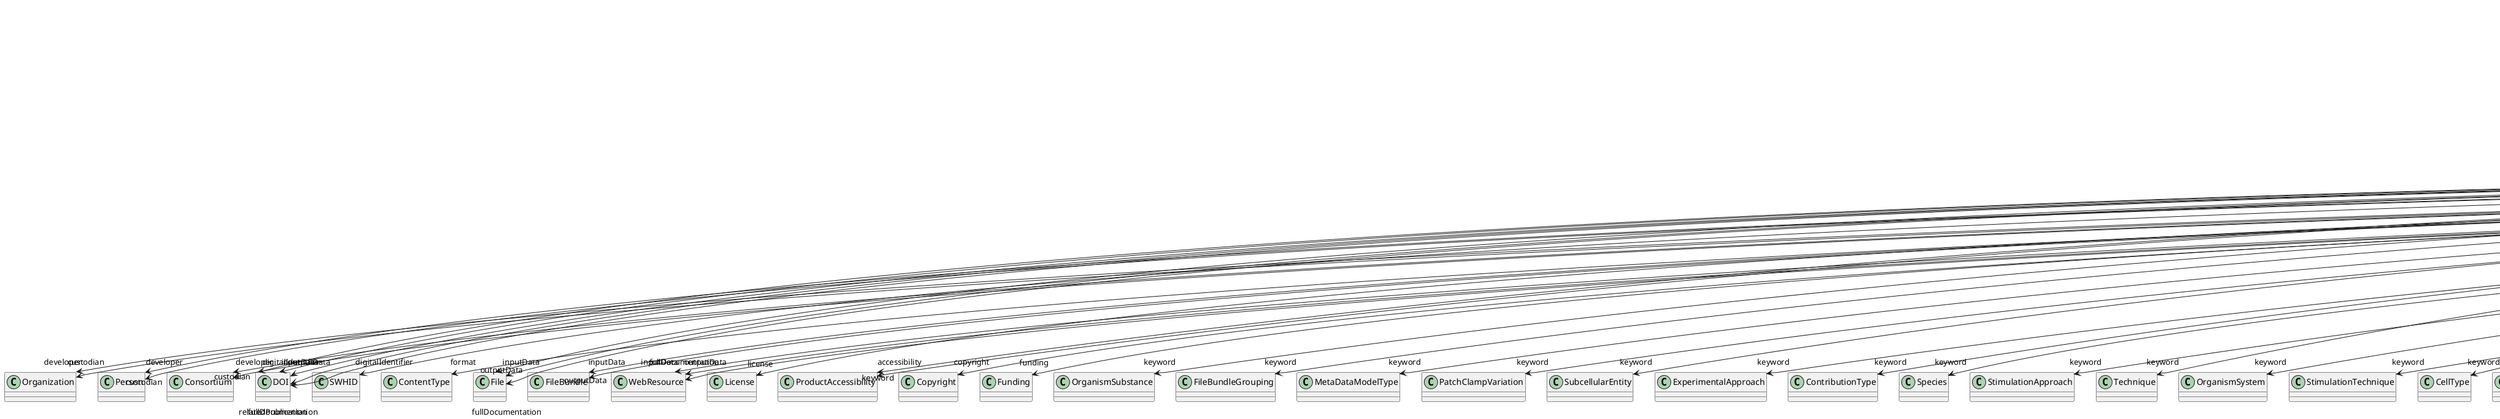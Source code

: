 @startuml
class ModelVersion {
+developer
+digitalIdentifier
+format
+inputData
+isAlternativeVersionOf
+isNewVersionOf
+license
+outputData
+accessibility
+copyright
+custodian
+description
+fullDocumentation
+fullName
+funding
+homepage
+howToCite
+keyword
+otherContribution
+relatedPublication
+releaseDate
+repository
+shortName
+supportChannel
+versionIdentifier
+versionInnovation

}
ModelVersion -d-> "developer" Organization
ModelVersion -d-> "developer" Person
ModelVersion -d-> "developer" Consortium
ModelVersion -d-> "digitalIdentifier" DOI
ModelVersion -d-> "digitalIdentifier" SWHID
ModelVersion -d-> "format" ContentType
ModelVersion -d-> "inputData" DOI
ModelVersion -d-> "inputData" File
ModelVersion -d-> "inputData" FileBundle
ModelVersion -d-> "inputData" WebResource
ModelVersion -d-> "isAlternativeVersionOf" ModelVersion
ModelVersion -d-> "isNewVersionOf" ModelVersion
ModelVersion -d-> "license" License
ModelVersion -d-> "outputData" DOI
ModelVersion -d-> "outputData" File
ModelVersion -d-> "outputData" FileBundle
ModelVersion -d-> "outputData" WebResource
ModelVersion -d-> "accessibility" ProductAccessibility
ModelVersion -d-> "copyright" Copyright
ModelVersion -d-> "custodian" Organization
ModelVersion -d-> "custodian" Person
ModelVersion -d-> "custodian" Consortium
ModelVersion -d-> "fullDocumentation" DOI
ModelVersion -d-> "fullDocumentation" File
ModelVersion -d-> "fullDocumentation" WebResource
ModelVersion -d-> "funding" Funding
ModelVersion -d-> "keyword" OrganismSubstance
ModelVersion -d-> "keyword" FileBundleGrouping
ModelVersion -d-> "keyword" MetaDataModelType
ModelVersion -d-> "keyword" PatchClampVariation
ModelVersion -d-> "keyword" SubcellularEntity
ModelVersion -d-> "keyword" ExperimentalApproach
ModelVersion -d-> "keyword" ContributionType
ModelVersion -d-> "keyword" Species
ModelVersion -d-> "keyword" StimulationApproach
ModelVersion -d-> "keyword" Technique
ModelVersion -d-> "keyword" OrganismSystem
ModelVersion -d-> "keyword" StimulationTechnique
ModelVersion -d-> "keyword" CellType
ModelVersion -d-> "keyword" Service
ModelVersion -d-> "keyword" CranialWindowConstructionType
ModelVersion -d-> "keyword" Organ
ModelVersion -d-> "keyword" AuditoryStimulusType
ModelVersion -d-> "keyword" CellCultureType
ModelVersion -d-> "keyword" MolecularEntity
ModelVersion -d-> "keyword" Colormap
ModelVersion -d-> "keyword" ProgrammingLanguage
ModelVersion -d-> "keyword" Language
ModelVersion -d-> "keyword" SoftwareApplicationCategory
ModelVersion -d-> "keyword" TactileStimulusType
ModelVersion -d-> "keyword" AnnotationType
ModelVersion -d-> "keyword" SemanticDataType
ModelVersion -d-> "keyword" AgeCategory
ModelVersion -d-> "keyword" BreedingType
ModelVersion -d-> "keyword" ChemicalMixtureType
ModelVersion -d-> "keyword" QualitativeOverlap
ModelVersion -d-> "keyword" AnnotationCriteriaType
ModelVersion -d-> "keyword" Disease
ModelVersion -d-> "keyword" SetupType
ModelVersion -d-> "keyword" ModelAbstractionLevel
ModelVersion -d-> "keyword" AnatomicalIdentificationType
ModelVersion -d-> "keyword" MeasuredQuantity
ModelVersion -d-> "keyword" UnitOfMeasurement
ModelVersion -d-> "keyword" Handedness
ModelVersion -d-> "keyword" TissueSampleAttribute
ModelVersion -d-> "keyword" FileRepositoryType
ModelVersion -d-> "keyword" EthicsAssessment
ModelVersion -d-> "keyword" UBERONParcellation
ModelVersion -d-> "keyword" GeneticStrainType
ModelVersion -d-> "keyword" AtlasType
ModelVersion -d-> "keyword" AnatomicalPlane
ModelVersion -d-> "keyword" ModelScope
ModelVersion -d-> "keyword" EducationalLevel
ModelVersion -d-> "keyword" LearningResourceType
ModelVersion -d-> "keyword" DiseaseModel
ModelVersion -d-> "keyword" Terminology
ModelVersion -d-> "keyword" OperatingDevice
ModelVersion -d-> "keyword" GustatoryStimulusType
ModelVersion -d-> "keyword" PreparationType
ModelVersion -d-> "keyword" BiologicalOrder
ModelVersion -d-> "keyword" ElectricalStimulusType
ModelVersion -d-> "keyword" CriteriaQualityType
ModelVersion -d-> "keyword" OpticalStimulusType
ModelVersion -d-> "keyword" CranialWindowReinforcementType
ModelVersion -d-> "keyword" DeviceType
ModelVersion -d-> "keyword" ProductAccessibility
ModelVersion -d-> "keyword" SoftwareFeature
ModelVersion -d-> "keyword" OperatingSystem
ModelVersion -d-> "keyword" AnalysisTechnique
ModelVersion -d-> "keyword" AnatomicalAxesOrientation
ModelVersion -d-> "keyword" DataType
ModelVersion -d-> "keyword" DifferenceMeasure
ModelVersion -d-> "keyword" TypeOfUncertainty
ModelVersion -d-> "keyword" VisualStimulusType
ModelVersion -d-> "keyword" TermSuggestion
ModelVersion -d-> "keyword" Laterality
ModelVersion -d-> "keyword" SubjectAttribute
ModelVersion -d-> "keyword" TissueSampleType
ModelVersion -d-> "keyword" OlfactoryStimulusType
ModelVersion -d-> "keyword" FileUsageRole
ModelVersion -d-> "keyword" ActionStatusType
ModelVersion -d-> "keyword" BiologicalSex
ModelVersion -d-> "otherContribution" Contribution
ModelVersion -d-> "relatedPublication" Book
ModelVersion -d-> "relatedPublication" Chapter
ModelVersion -d-> "relatedPublication" ScholarlyArticle
ModelVersion -d-> "relatedPublication" ISBN
ModelVersion -d-> "relatedPublication" DOI
ModelVersion -d-> "relatedPublication" ISSN
ModelVersion -d-> "relatedPublication" HANDLE
ModelVersion -d-> "repository" FileRepository

@enduml